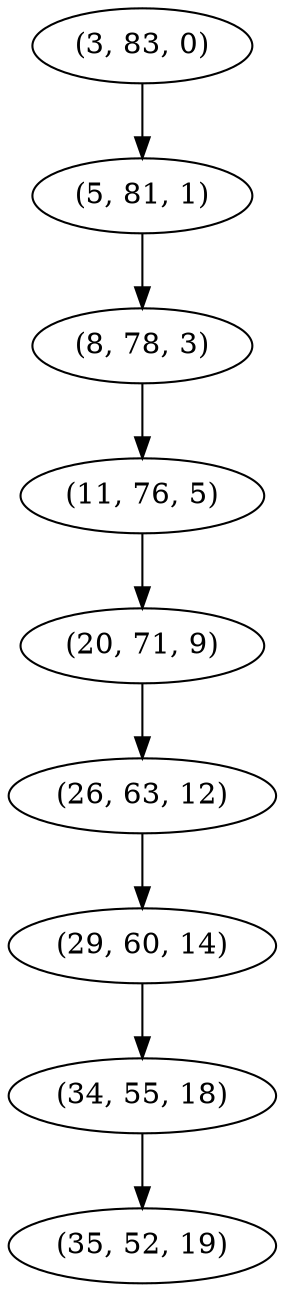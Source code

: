 digraph tree {
    "(3, 83, 0)";
    "(5, 81, 1)";
    "(8, 78, 3)";
    "(11, 76, 5)";
    "(20, 71, 9)";
    "(26, 63, 12)";
    "(29, 60, 14)";
    "(34, 55, 18)";
    "(35, 52, 19)";
    "(3, 83, 0)" -> "(5, 81, 1)";
    "(5, 81, 1)" -> "(8, 78, 3)";
    "(8, 78, 3)" -> "(11, 76, 5)";
    "(11, 76, 5)" -> "(20, 71, 9)";
    "(20, 71, 9)" -> "(26, 63, 12)";
    "(26, 63, 12)" -> "(29, 60, 14)";
    "(29, 60, 14)" -> "(34, 55, 18)";
    "(34, 55, 18)" -> "(35, 52, 19)";
}
